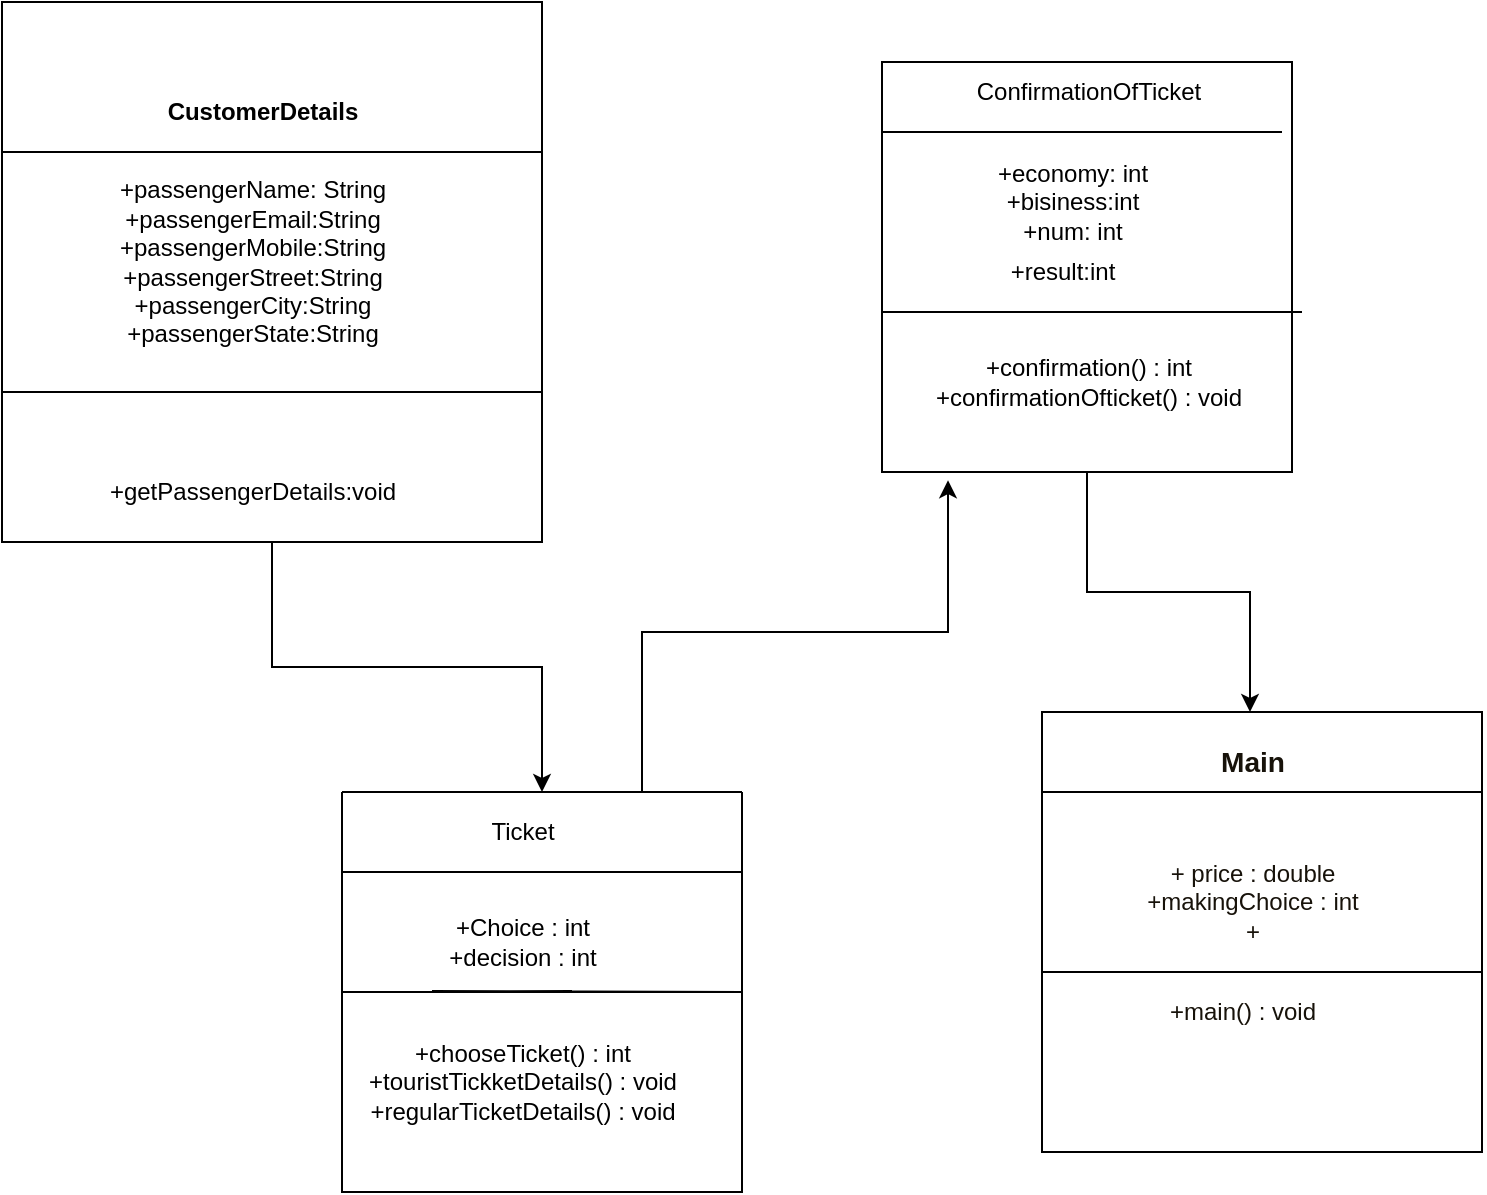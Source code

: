 <mxfile version="16.6.4" type="device"><diagram id="OCySER6_atdBmswBs-tq" name="Page-1"><mxGraphModel dx="868" dy="482" grid="1" gridSize="10" guides="1" tooltips="1" connect="1" arrows="1" fold="1" page="1" pageScale="1" pageWidth="850" pageHeight="1100" math="0" shadow="0"><root><mxCell id="0"/><mxCell id="1" parent="0"/><mxCell id="-uwei9XkSwxl8LRjVAiL-39" style="edgeStyle=orthogonalEdgeStyle;rounded=0;orthogonalLoop=1;jettySize=auto;html=1;entryX=0.5;entryY=0;entryDx=0;entryDy=0;fontFamily=Helvetica;fontColor=#17120A;" edge="1" parent="1" source="-uwei9XkSwxl8LRjVAiL-1" target="-uwei9XkSwxl8LRjVAiL-22"><mxGeometry relative="1" as="geometry"/></mxCell><mxCell id="-uwei9XkSwxl8LRjVAiL-1" value="&lt;hr&gt;" style="whiteSpace=wrap;html=1;aspect=fixed;fontStyle=1" vertex="1" parent="1"><mxGeometry x="30" y="5" width="270" height="270" as="geometry"/></mxCell><mxCell id="-uwei9XkSwxl8LRjVAiL-3" value="" style="endArrow=none;html=1;rounded=0;fontFamily=Helvetica;" edge="1" parent="1"><mxGeometry width="50" height="50" relative="1" as="geometry"><mxPoint x="40" y="80" as="sourcePoint"/><mxPoint x="300" y="80" as="targetPoint"/><Array as="points"><mxPoint x="30" y="80"/><mxPoint x="50" y="80"/></Array></mxGeometry></mxCell><mxCell id="-uwei9XkSwxl8LRjVAiL-4" value="CustomerDetails" style="text;html=1;resizable=0;autosize=1;align=center;verticalAlign=middle;points=[];fillColor=none;strokeColor=none;rounded=0;fontFamily=Helvetica;fontStyle=1" vertex="1" parent="1"><mxGeometry x="105" y="50" width="110" height="20" as="geometry"/></mxCell><mxCell id="-uwei9XkSwxl8LRjVAiL-5" value="+passengerName: String&lt;br&gt;+passengerEmail:String&lt;br&gt;+passengerMobile:String&lt;br&gt;+passengerStreet:String&lt;br&gt;+passengerCity:String&lt;br&gt;+passengerState:String" style="text;html=1;resizable=0;autosize=1;align=center;verticalAlign=middle;points=[];fillColor=none;strokeColor=none;rounded=0;fontFamily=Helvetica;" vertex="1" parent="1"><mxGeometry x="80" y="90" width="150" height="90" as="geometry"/></mxCell><mxCell id="-uwei9XkSwxl8LRjVAiL-11" value="" style="endArrow=none;html=1;rounded=0;fontFamily=Helvetica;" edge="1" parent="1" source="-uwei9XkSwxl8LRjVAiL-1"><mxGeometry width="50" height="50" relative="1" as="geometry"><mxPoint x="120" y="200" as="sourcePoint"/><mxPoint x="190" y="200" as="targetPoint"/><Array as="points"><mxPoint x="300" y="200"/><mxPoint x="30" y="200"/></Array></mxGeometry></mxCell><mxCell id="-uwei9XkSwxl8LRjVAiL-12" value="+getPassengerDetails:void" style="text;html=1;resizable=0;autosize=1;align=center;verticalAlign=middle;points=[];fillColor=none;strokeColor=none;rounded=0;fontFamily=Helvetica;" vertex="1" parent="1"><mxGeometry x="75" y="240" width="160" height="20" as="geometry"/></mxCell><mxCell id="-uwei9XkSwxl8LRjVAiL-41" style="edgeStyle=orthogonalEdgeStyle;rounded=0;orthogonalLoop=1;jettySize=auto;html=1;exitX=0.5;exitY=1;exitDx=0;exitDy=0;entryX=0.48;entryY=0;entryDx=0;entryDy=0;entryPerimeter=0;fontFamily=Helvetica;fontColor=#17120A;" edge="1" parent="1" source="-uwei9XkSwxl8LRjVAiL-13" target="-uwei9XkSwxl8LRjVAiL-29"><mxGeometry relative="1" as="geometry"/></mxCell><mxCell id="-uwei9XkSwxl8LRjVAiL-13" value="" style="whiteSpace=wrap;html=1;aspect=fixed;fontFamily=Helvetica;" vertex="1" parent="1"><mxGeometry x="470" y="35" width="205" height="205" as="geometry"/></mxCell><mxCell id="-uwei9XkSwxl8LRjVAiL-14" value="+confirmation() : int&lt;br&gt;+confirmationOfticket() : void" style="text;html=1;resizable=0;autosize=1;align=center;verticalAlign=middle;points=[];fillColor=none;strokeColor=none;rounded=0;fontFamily=Helvetica;" vertex="1" parent="1"><mxGeometry x="487.5" y="180" width="170" height="30" as="geometry"/></mxCell><mxCell id="-uwei9XkSwxl8LRjVAiL-16" value="ConfirmationOfTicket" style="text;html=1;resizable=0;autosize=1;align=center;verticalAlign=middle;points=[];fillColor=none;strokeColor=none;rounded=0;fontFamily=Helvetica;" vertex="1" parent="1"><mxGeometry x="507.5" y="40" width="130" height="20" as="geometry"/></mxCell><mxCell id="-uwei9XkSwxl8LRjVAiL-18" value="" style="endArrow=none;html=1;rounded=0;fontFamily=Helvetica;" edge="1" parent="1"><mxGeometry width="50" height="50" relative="1" as="geometry"><mxPoint x="530" y="70" as="sourcePoint"/><mxPoint x="610" y="70" as="targetPoint"/><Array as="points"><mxPoint x="670" y="70"/><mxPoint x="470" y="70"/></Array></mxGeometry></mxCell><mxCell id="-uwei9XkSwxl8LRjVAiL-19" value="+economy: int&lt;br&gt;+bisiness:int&lt;br&gt;+num: int" style="text;html=1;resizable=0;autosize=1;align=center;verticalAlign=middle;points=[];fillColor=none;strokeColor=none;rounded=0;fontFamily=Helvetica;" vertex="1" parent="1"><mxGeometry x="520" y="80" width="90" height="50" as="geometry"/></mxCell><mxCell id="-uwei9XkSwxl8LRjVAiL-20" value="" style="endArrow=none;html=1;rounded=0;fontFamily=Helvetica;" edge="1" parent="1"><mxGeometry width="50" height="50" relative="1" as="geometry"><mxPoint x="522.5" y="160" as="sourcePoint"/><mxPoint x="622.5" y="160" as="targetPoint"/><Array as="points"><mxPoint x="470" y="160"/><mxPoint x="680" y="160"/></Array></mxGeometry></mxCell><mxCell id="-uwei9XkSwxl8LRjVAiL-21" value="+result:int" style="text;html=1;resizable=0;autosize=1;align=center;verticalAlign=middle;points=[];fillColor=none;strokeColor=none;rounded=0;fontFamily=Helvetica;" vertex="1" parent="1"><mxGeometry x="525" y="130" width="70" height="20" as="geometry"/></mxCell><mxCell id="-uwei9XkSwxl8LRjVAiL-40" style="edgeStyle=orthogonalEdgeStyle;rounded=0;orthogonalLoop=1;jettySize=auto;html=1;exitX=0.75;exitY=0;exitDx=0;exitDy=0;fontFamily=Helvetica;fontColor=#17120A;entryX=0.161;entryY=1.02;entryDx=0;entryDy=0;entryPerimeter=0;" edge="1" parent="1" source="-uwei9XkSwxl8LRjVAiL-22" target="-uwei9XkSwxl8LRjVAiL-13"><mxGeometry relative="1" as="geometry"><mxPoint x="350" y="290" as="targetPoint"/></mxGeometry></mxCell><mxCell id="-uwei9XkSwxl8LRjVAiL-22" value="" style="swimlane;startSize=0;fontFamily=Helvetica;" vertex="1" parent="1"><mxGeometry x="200" y="400" width="200" height="200" as="geometry"/></mxCell><mxCell id="-uwei9XkSwxl8LRjVAiL-23" value="" style="endArrow=none;html=1;rounded=0;fontFamily=Helvetica;" edge="1" parent="-uwei9XkSwxl8LRjVAiL-22"><mxGeometry width="50" height="50" relative="1" as="geometry"><mxPoint x="40" y="40" as="sourcePoint"/><mxPoint x="110" y="40" as="targetPoint"/><Array as="points"><mxPoint y="40"/><mxPoint x="200" y="40"/></Array></mxGeometry></mxCell><mxCell id="-uwei9XkSwxl8LRjVAiL-24" value="Ticket" style="text;html=1;resizable=0;autosize=1;align=center;verticalAlign=middle;points=[];fillColor=none;strokeColor=none;rounded=0;fontFamily=Helvetica;" vertex="1" parent="-uwei9XkSwxl8LRjVAiL-22"><mxGeometry x="65" y="10" width="50" height="20" as="geometry"/></mxCell><mxCell id="-uwei9XkSwxl8LRjVAiL-25" value="+Choice : int&lt;br&gt;+decision : int" style="text;html=1;resizable=0;autosize=1;align=center;verticalAlign=middle;points=[];fillColor=none;strokeColor=none;rounded=0;fontFamily=Helvetica;" vertex="1" parent="-uwei9XkSwxl8LRjVAiL-22"><mxGeometry x="45" y="60" width="90" height="30" as="geometry"/></mxCell><mxCell id="-uwei9XkSwxl8LRjVAiL-26" value="" style="endArrow=none;html=1;rounded=0;fontFamily=Helvetica;" edge="1" parent="-uwei9XkSwxl8LRjVAiL-22"><mxGeometry width="50" height="50" relative="1" as="geometry"><mxPoint x="45" y="99.5" as="sourcePoint"/><mxPoint x="115" y="99.5" as="targetPoint"/><Array as="points"><mxPoint x="200" y="100"/><mxPoint y="100"/></Array></mxGeometry></mxCell><mxCell id="-uwei9XkSwxl8LRjVAiL-27" value="+chooseTicket() : int&lt;br&gt;+touristTickketDetails() : void&lt;br&gt;+regularTicketDetails() : void" style="text;html=1;resizable=0;autosize=1;align=center;verticalAlign=middle;points=[];fillColor=none;strokeColor=none;rounded=0;fontFamily=Helvetica;" vertex="1" parent="-uwei9XkSwxl8LRjVAiL-22"><mxGeometry x="5" y="120" width="170" height="50" as="geometry"/></mxCell><mxCell id="-uwei9XkSwxl8LRjVAiL-28" value="" style="whiteSpace=wrap;html=1;aspect=fixed;fontFamily=Helvetica;fontColor=#17120A;" vertex="1" parent="1"><mxGeometry x="550" y="360" width="220" height="220" as="geometry"/></mxCell><mxCell id="-uwei9XkSwxl8LRjVAiL-29" value="&lt;h3&gt;Main&lt;/h3&gt;" style="text;html=1;resizable=0;autosize=1;align=center;verticalAlign=middle;points=[];fillColor=none;strokeColor=none;rounded=0;fontFamily=Helvetica;fontColor=#17120A;" vertex="1" parent="1"><mxGeometry x="630" y="360" width="50" height="50" as="geometry"/></mxCell><mxCell id="-uwei9XkSwxl8LRjVAiL-30" value="+ price : double&lt;br&gt;+makingChoice : int&lt;br&gt;+" style="text;html=1;resizable=0;autosize=1;align=center;verticalAlign=middle;points=[];fillColor=none;strokeColor=none;rounded=0;fontFamily=Helvetica;fontColor=#17120A;" vertex="1" parent="1"><mxGeometry x="595" y="430" width="120" height="50" as="geometry"/></mxCell><mxCell id="-uwei9XkSwxl8LRjVAiL-33" value="" style="endArrow=none;html=1;rounded=0;fontFamily=Helvetica;fontColor=#17120A;" edge="1" parent="1"><mxGeometry width="50" height="50" relative="1" as="geometry"><mxPoint x="600" y="400" as="sourcePoint"/><mxPoint x="720" y="400" as="targetPoint"/><Array as="points"><mxPoint x="770" y="400"/><mxPoint x="550" y="400"/></Array></mxGeometry></mxCell><mxCell id="-uwei9XkSwxl8LRjVAiL-35" value="" style="endArrow=none;html=1;rounded=0;fontFamily=Helvetica;fontColor=#17120A;" edge="1" parent="1"><mxGeometry width="50" height="50" relative="1" as="geometry"><mxPoint x="585" y="490" as="sourcePoint"/><mxPoint x="725" y="490" as="targetPoint"/><Array as="points"><mxPoint x="550" y="490"/><mxPoint x="770" y="490"/></Array></mxGeometry></mxCell><mxCell id="-uwei9XkSwxl8LRjVAiL-36" value="+main() : void" style="text;html=1;resizable=0;autosize=1;align=center;verticalAlign=middle;points=[];fillColor=none;strokeColor=none;rounded=0;fontFamily=Helvetica;fontColor=#17120A;" vertex="1" parent="1"><mxGeometry x="605" y="500" width="90" height="20" as="geometry"/></mxCell></root></mxGraphModel></diagram></mxfile>